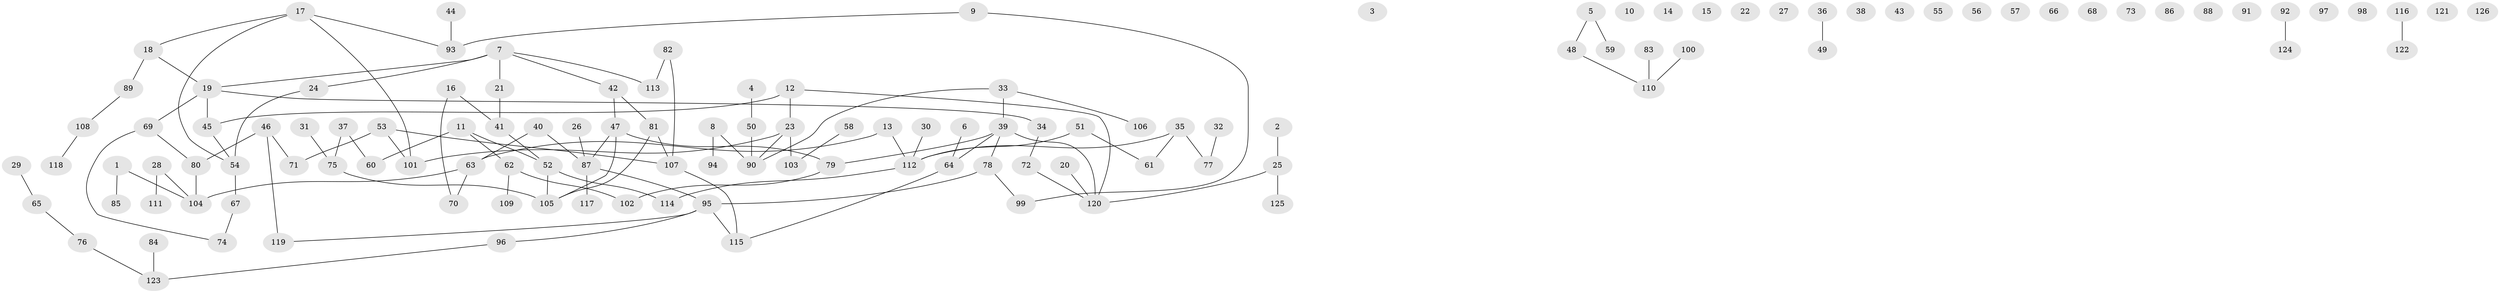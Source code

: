 // Generated by graph-tools (version 1.1) at 2025/12/03/09/25 04:12:57]
// undirected, 126 vertices, 123 edges
graph export_dot {
graph [start="1"]
  node [color=gray90,style=filled];
  1;
  2;
  3;
  4;
  5;
  6;
  7;
  8;
  9;
  10;
  11;
  12;
  13;
  14;
  15;
  16;
  17;
  18;
  19;
  20;
  21;
  22;
  23;
  24;
  25;
  26;
  27;
  28;
  29;
  30;
  31;
  32;
  33;
  34;
  35;
  36;
  37;
  38;
  39;
  40;
  41;
  42;
  43;
  44;
  45;
  46;
  47;
  48;
  49;
  50;
  51;
  52;
  53;
  54;
  55;
  56;
  57;
  58;
  59;
  60;
  61;
  62;
  63;
  64;
  65;
  66;
  67;
  68;
  69;
  70;
  71;
  72;
  73;
  74;
  75;
  76;
  77;
  78;
  79;
  80;
  81;
  82;
  83;
  84;
  85;
  86;
  87;
  88;
  89;
  90;
  91;
  92;
  93;
  94;
  95;
  96;
  97;
  98;
  99;
  100;
  101;
  102;
  103;
  104;
  105;
  106;
  107;
  108;
  109;
  110;
  111;
  112;
  113;
  114;
  115;
  116;
  117;
  118;
  119;
  120;
  121;
  122;
  123;
  124;
  125;
  126;
  1 -- 85;
  1 -- 104;
  2 -- 25;
  4 -- 50;
  5 -- 48;
  5 -- 59;
  6 -- 64;
  7 -- 19;
  7 -- 21;
  7 -- 24;
  7 -- 42;
  7 -- 113;
  8 -- 90;
  8 -- 94;
  9 -- 93;
  9 -- 99;
  11 -- 52;
  11 -- 60;
  11 -- 62;
  12 -- 23;
  12 -- 45;
  12 -- 120;
  13 -- 63;
  13 -- 112;
  16 -- 41;
  16 -- 70;
  17 -- 18;
  17 -- 54;
  17 -- 93;
  17 -- 101;
  18 -- 19;
  18 -- 89;
  19 -- 34;
  19 -- 45;
  19 -- 69;
  20 -- 120;
  21 -- 41;
  23 -- 90;
  23 -- 101;
  23 -- 103;
  24 -- 54;
  25 -- 120;
  25 -- 125;
  26 -- 87;
  28 -- 104;
  28 -- 111;
  29 -- 65;
  30 -- 112;
  31 -- 75;
  32 -- 77;
  33 -- 39;
  33 -- 90;
  33 -- 106;
  34 -- 72;
  35 -- 61;
  35 -- 77;
  35 -- 112;
  36 -- 49;
  37 -- 60;
  37 -- 75;
  39 -- 64;
  39 -- 78;
  39 -- 79;
  39 -- 120;
  40 -- 63;
  40 -- 87;
  41 -- 52;
  42 -- 47;
  42 -- 81;
  44 -- 93;
  45 -- 54;
  46 -- 71;
  46 -- 80;
  46 -- 119;
  47 -- 79;
  47 -- 87;
  47 -- 105;
  48 -- 110;
  50 -- 90;
  51 -- 61;
  51 -- 112;
  52 -- 105;
  52 -- 114;
  53 -- 71;
  53 -- 101;
  53 -- 107;
  54 -- 67;
  58 -- 103;
  62 -- 102;
  62 -- 109;
  63 -- 70;
  63 -- 104;
  64 -- 115;
  65 -- 76;
  67 -- 74;
  69 -- 74;
  69 -- 80;
  72 -- 120;
  75 -- 105;
  76 -- 123;
  78 -- 95;
  78 -- 99;
  79 -- 102;
  80 -- 104;
  81 -- 105;
  81 -- 107;
  82 -- 107;
  82 -- 113;
  83 -- 110;
  84 -- 123;
  87 -- 95;
  87 -- 117;
  89 -- 108;
  92 -- 124;
  95 -- 96;
  95 -- 115;
  95 -- 119;
  96 -- 123;
  100 -- 110;
  107 -- 115;
  108 -- 118;
  112 -- 114;
  116 -- 122;
}
